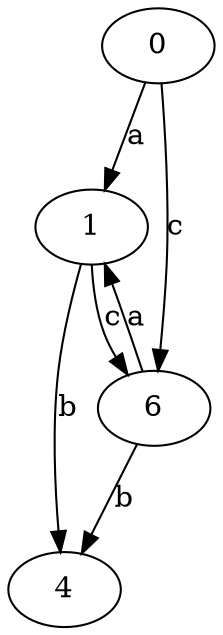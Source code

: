 strict digraph  {
0;
1;
4;
6;
0 -> 1  [label=a];
0 -> 6  [label=c];
1 -> 4  [label=b];
1 -> 6  [label=c];
6 -> 1  [label=a];
6 -> 4  [label=b];
}
